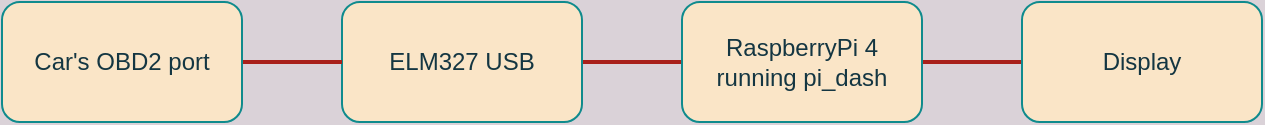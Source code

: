 <mxfile version="14.2.4" type="embed">
    <diagram id="HOK6ZEbGc1ouEtayRxtw" name="Page-1">
        <mxGraphModel dx="407" dy="580" grid="1" gridSize="10" guides="1" tooltips="1" connect="1" arrows="1" fold="1" page="1" pageScale="1" pageWidth="850" pageHeight="1100" background="#DAD2D8" math="0" shadow="0">
            <root>
                <mxCell id="0"/>
                <mxCell id="1" parent="0"/>
                <mxCell id="7" style="edgeStyle=orthogonalEdgeStyle;orthogonalLoop=1;jettySize=auto;html=1;exitX=1;exitY=0.5;exitDx=0;exitDy=0;entryX=0;entryY=0.5;entryDx=0;entryDy=0;endArrow=none;endFill=0;strokeWidth=2;labelBackgroundColor=#DAD2D8;strokeColor=#A8201A;fontColor=#143642;" parent="1" source="2" target="3" edge="1">
                    <mxGeometry relative="1" as="geometry"/>
                </mxCell>
                <mxCell id="2" value="ELM327 USB" style="whiteSpace=wrap;html=1;rounded=1;fillColor=#FAE5C7;strokeColor=#0F8B8D;fontColor=#143642;" parent="1" vertex="1">
                    <mxGeometry x="210" y="230" width="120" height="60" as="geometry"/>
                </mxCell>
                <mxCell id="8" style="edgeStyle=orthogonalEdgeStyle;orthogonalLoop=1;jettySize=auto;html=1;exitX=1;exitY=0.5;exitDx=0;exitDy=0;entryX=0;entryY=0.5;entryDx=0;entryDy=0;endArrow=none;endFill=0;strokeWidth=2;labelBackgroundColor=#DAD2D8;strokeColor=#A8201A;fontColor=#143642;" parent="1" source="3" target="5" edge="1">
                    <mxGeometry relative="1" as="geometry"/>
                </mxCell>
                <mxCell id="3" value="RaspberryPi 4&lt;br&gt;running pi_dash" style="whiteSpace=wrap;html=1;rounded=1;fillColor=#FAE5C7;strokeColor=#0F8B8D;fontColor=#143642;" parent="1" vertex="1">
                    <mxGeometry x="380" y="230" width="120" height="60" as="geometry"/>
                </mxCell>
                <mxCell id="6" style="edgeStyle=orthogonalEdgeStyle;orthogonalLoop=1;jettySize=auto;html=1;exitX=1;exitY=0.5;exitDx=0;exitDy=0;entryX=0;entryY=0.5;entryDx=0;entryDy=0;endArrow=none;endFill=0;strokeWidth=2;labelBackgroundColor=#DAD2D8;strokeColor=#A8201A;fontColor=#143642;" parent="1" source="4" target="2" edge="1">
                    <mxGeometry relative="1" as="geometry"/>
                </mxCell>
                <mxCell id="4" value="Car's OBD2 port" style="whiteSpace=wrap;html=1;rounded=1;fillColor=#FAE5C7;strokeColor=#0F8B8D;fontColor=#143642;" parent="1" vertex="1">
                    <mxGeometry x="40" y="230" width="120" height="60" as="geometry"/>
                </mxCell>
                <mxCell id="5" value="Display" style="whiteSpace=wrap;html=1;rounded=1;fillColor=#FAE5C7;strokeColor=#0F8B8D;fontColor=#143642;" parent="1" vertex="1">
                    <mxGeometry x="550" y="230" width="120" height="60" as="geometry"/>
                </mxCell>
            </root>
        </mxGraphModel>
    </diagram>
</mxfile>